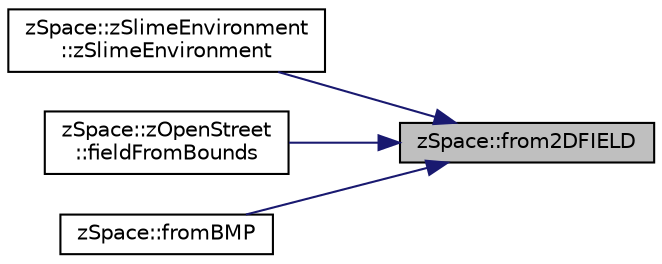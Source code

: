 digraph "zSpace::from2DFIELD"
{
 // LATEX_PDF_SIZE
  edge [fontname="Helvetica",fontsize="10",labelfontname="Helvetica",labelfontsize="10"];
  node [fontname="Helvetica",fontsize="10",shape=record];
  rankdir="RL";
  Node7 [label="zSpace::from2DFIELD",height=0.2,width=0.4,color="black", fillcolor="grey75", style="filled", fontcolor="black",tooltip="This method creates a mesh from the input scalar field."];
  Node7 -> Node8 [dir="back",color="midnightblue",fontsize="10",style="solid",fontname="Helvetica"];
  Node8 [label="zSpace::zSlimeEnvironment\l::zSlimeEnvironment",height=0.2,width=0.4,color="black", fillcolor="white", style="filled",URL="$classz_space_1_1z_slime_environment.html#a7696311d42321327c2fe1bef3f3856f9",tooltip="Default constructor."];
  Node7 -> Node9 [dir="back",color="midnightblue",fontsize="10",style="solid",fontname="Helvetica"];
  Node9 [label="zSpace::zOpenStreet\l::fieldFromBounds",height=0.2,width=0.4,color="black", fillcolor="white", style="filled",URL="$classz_space_1_1z_open_street.html#afbc7adca0c9d2ee4635de29baba0b5b5",tooltip="This method computes the scalar field from the bounds and input resolution. It also computes the fiel..."];
  Node7 -> Node10 [dir="back",color="midnightblue",fontsize="10",style="solid",fontname="Helvetica"];
  Node10 [label="zSpace::fromBMP",height=0.2,width=0.4,color="black", fillcolor="white", style="filled",URL="$group__z_i_o___field2_d.html#ga49184e30ceb6f1a83c2907029cbeb9a1",tooltip="This method imorts the input bitmap file and creates the corresponding field and field mesh...."];
}
